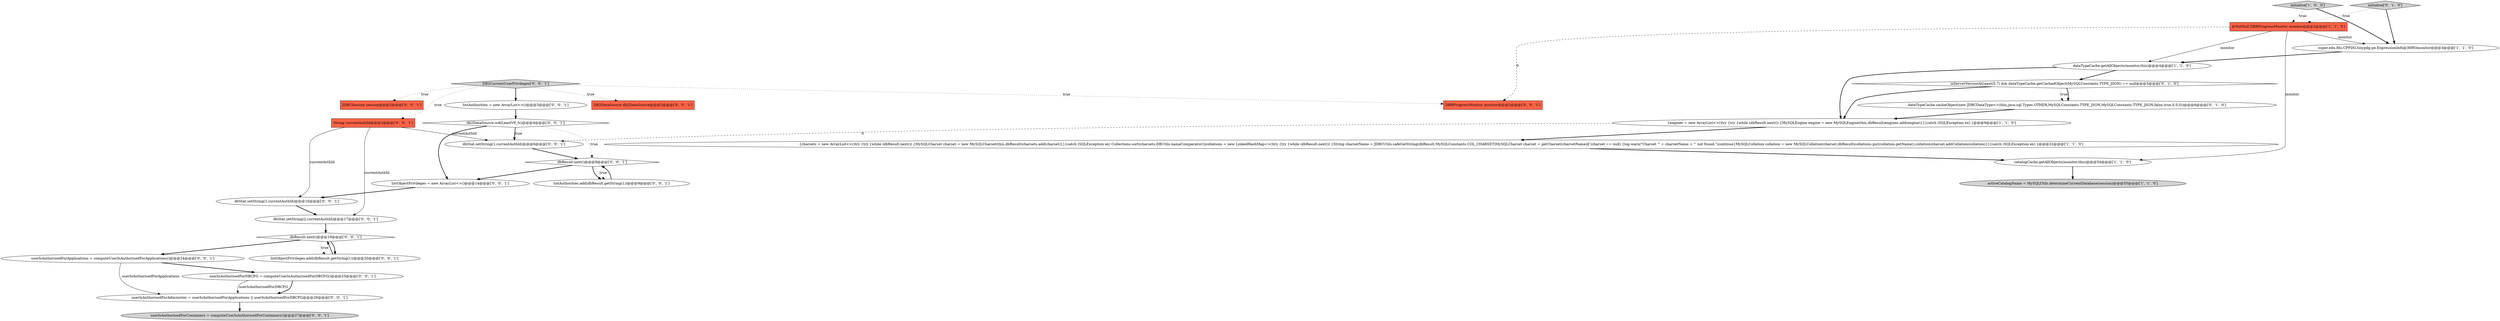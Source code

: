 digraph {
20 [style = filled, label = "userIsAuthorisedForApplications = computeUserIsAuthorisedForApplications()@@@24@@@['0', '0', '1']", fillcolor = white, shape = ellipse image = "AAA0AAABBB3BBB"];
14 [style = filled, label = "userIsAuthorisedForContainers = computeUserIsAuthorisedForContainers()@@@27@@@['0', '0', '1']", fillcolor = lightgray, shape = ellipse image = "AAA0AAABBB3BBB"];
21 [style = filled, label = "userIsAuthorisedForAdminister = userIsAuthorisedForApplications || userIsAuthorisedForDBCFG@@@26@@@['0', '0', '1']", fillcolor = white, shape = ellipse image = "AAA0AAABBB3BBB"];
19 [style = filled, label = "dbStat.setString(1,currentAuthId)@@@6@@@['0', '0', '1']", fillcolor = white, shape = ellipse image = "AAA0AAABBB3BBB"];
28 [style = filled, label = "dbResult.next()@@@19@@@['0', '0', '1']", fillcolor = white, shape = diamond image = "AAA0AAABBB3BBB"];
11 [style = filled, label = "DB2DataSource db2DataSource@@@2@@@['0', '0', '1']", fillcolor = tomato, shape = box image = "AAA0AAABBB3BBB"];
3 [style = filled, label = "{engines = new ArrayList<>()try {try {while (dbResult.next()) {MySQLEngine engine = new MySQLEngine(this,dbResult)engines.add(engine)}}}catch (SQLException ex) }@@@9@@@['1', '1', '0']", fillcolor = white, shape = ellipse image = "AAA0AAABBB1BBB"];
25 [style = filled, label = "db2DataSource.isAtLeastV9_5()@@@4@@@['0', '0', '1']", fillcolor = white, shape = diamond image = "AAA0AAABBB3BBB"];
2 [style = filled, label = "@NotNull DBRProgressMonitor monitor@@@2@@@['1', '1', '0']", fillcolor = tomato, shape = box image = "AAA0AAABBB1BBB"];
10 [style = filled, label = "dataTypeCache.cacheObject(new JDBCDataType<>(this,java.sql.Types.OTHER,MySQLConstants.TYPE_JSON,MySQLConstants.TYPE_JSON,false,true,0,0,0))@@@6@@@['0', '1', '0']", fillcolor = white, shape = ellipse image = "AAA1AAABBB2BBB"];
8 [style = filled, label = "initialize['0', '1', '0']", fillcolor = lightgray, shape = diamond image = "AAA0AAABBB2BBB"];
5 [style = filled, label = "activeCatalogName = MySQLUtils.determineCurrentDatabase(session)@@@55@@@['1', '1', '0']", fillcolor = lightgray, shape = ellipse image = "AAA0AAABBB1BBB"];
27 [style = filled, label = "DBRProgressMonitor monitor@@@2@@@['0', '0', '1']", fillcolor = tomato, shape = box image = "AAA0AAABBB3BBB"];
24 [style = filled, label = "JDBCSession session@@@2@@@['0', '0', '1']", fillcolor = tomato, shape = box image = "AAA0AAABBB3BBB"];
23 [style = filled, label = "listAuthorities = new ArrayList<>()@@@3@@@['0', '0', '1']", fillcolor = white, shape = ellipse image = "AAA0AAABBB3BBB"];
4 [style = filled, label = "dataTypeCache.getAllObjects(monitor,this)@@@4@@@['1', '1', '0']", fillcolor = white, shape = ellipse image = "AAA0AAABBB1BBB"];
15 [style = filled, label = "listAuthorities.add(dbResult.getString(1))@@@9@@@['0', '0', '1']", fillcolor = white, shape = ellipse image = "AAA0AAABBB3BBB"];
7 [style = filled, label = "super.edu.fdu.CPPDG.tinypdg.pe.ExpressionInfo@36f93monitor@@@3@@@['1', '1', '0']", fillcolor = white, shape = ellipse image = "AAA0AAABBB1BBB"];
1 [style = filled, label = "initialize['1', '0', '0']", fillcolor = lightgray, shape = diamond image = "AAA0AAABBB1BBB"];
13 [style = filled, label = "listObjectPrivileges = new ArrayList<>()@@@14@@@['0', '0', '1']", fillcolor = white, shape = ellipse image = "AAA0AAABBB3BBB"];
17 [style = filled, label = "String currentAuthId@@@2@@@['0', '0', '1']", fillcolor = tomato, shape = box image = "AAA0AAABBB3BBB"];
26 [style = filled, label = "dbStat.setString(1,currentAuthId)@@@16@@@['0', '0', '1']", fillcolor = white, shape = ellipse image = "AAA0AAABBB3BBB"];
9 [style = filled, label = "isServerVersionAtLeast(5,7) && dataTypeCache.getCachedObject(MySQLConstants.TYPE_JSON) == null@@@5@@@['0', '1', '0']", fillcolor = white, shape = diamond image = "AAA1AAABBB2BBB"];
16 [style = filled, label = "dbStat.setString(2,currentAuthId)@@@17@@@['0', '0', '1']", fillcolor = white, shape = ellipse image = "AAA0AAABBB3BBB"];
0 [style = filled, label = "catalogCache.getAllObjects(monitor,this)@@@54@@@['1', '1', '0']", fillcolor = white, shape = ellipse image = "AAA0AAABBB1BBB"];
22 [style = filled, label = "DB2CurrentUserPrivileges['0', '0', '1']", fillcolor = lightgray, shape = diamond image = "AAA0AAABBB3BBB"];
12 [style = filled, label = "dbResult.next()@@@8@@@['0', '0', '1']", fillcolor = white, shape = diamond image = "AAA0AAABBB3BBB"];
6 [style = filled, label = "{charsets = new ArrayList<>()try {try {while (dbResult.next()) {MySQLCharset charset = new MySQLCharset(this,dbResult)charsets.add(charset)}}}catch (SQLException ex) Collections.sort(charsets,DBUtils.nameComparator())collations = new LinkedHashMap<>()try {try {while (dbResult.next()) {String charsetName = JDBCUtils.safeGetString(dbResult,MySQLConstants.COL_CHARSET)MySQLCharset charset = getCharset(charsetName)if (charset == null) {log.warn(\"Charset '\" + charsetName + \"' not found.\")continue}MySQLCollation collation = new MySQLCollation(charset,dbResult)collations.put(collation.getName(),collation)charset.addCollation(collation)}}}catch (SQLException ex) }@@@22@@@['1', '1', '0']", fillcolor = white, shape = ellipse image = "AAA0AAABBB1BBB"];
29 [style = filled, label = "userIsAuthorisedForDBCFG = computeUserIsAuthorisedForDBCFG()@@@25@@@['0', '0', '1']", fillcolor = white, shape = ellipse image = "AAA0AAABBB3BBB"];
18 [style = filled, label = "listObjectPrivileges.add(dbResult.getString(1))@@@20@@@['0', '0', '1']", fillcolor = white, shape = ellipse image = "AAA0AAABBB3BBB"];
3->19 [style = dashed, label="0"];
13->26 [style = bold, label=""];
29->21 [style = bold, label=""];
29->21 [style = solid, label="userIsAuthorisedForDBCFG"];
21->14 [style = bold, label=""];
23->25 [style = bold, label=""];
25->12 [style = dotted, label="true"];
26->16 [style = bold, label=""];
28->20 [style = bold, label=""];
15->12 [style = bold, label=""];
25->19 [style = bold, label=""];
12->15 [style = bold, label=""];
6->0 [style = bold, label=""];
9->3 [style = bold, label=""];
2->27 [style = dashed, label="0"];
12->15 [style = dotted, label="true"];
20->21 [style = solid, label="userIsAuthorisedForApplications"];
8->2 [style = dotted, label="true"];
22->11 [style = dotted, label="true"];
18->28 [style = bold, label=""];
10->3 [style = bold, label=""];
17->26 [style = solid, label="currentAuthId"];
12->13 [style = bold, label=""];
3->6 [style = bold, label=""];
9->10 [style = dotted, label="true"];
22->27 [style = dotted, label="true"];
2->0 [style = solid, label="monitor"];
22->24 [style = dotted, label="true"];
7->4 [style = bold, label=""];
25->19 [style = dotted, label="true"];
2->7 [style = solid, label="monitor"];
4->9 [style = bold, label=""];
25->13 [style = bold, label=""];
17->19 [style = solid, label="currentAuthId"];
28->18 [style = bold, label=""];
2->4 [style = solid, label="monitor"];
20->29 [style = bold, label=""];
16->28 [style = bold, label=""];
1->2 [style = dotted, label="true"];
8->7 [style = bold, label=""];
22->23 [style = bold, label=""];
1->7 [style = bold, label=""];
0->5 [style = bold, label=""];
17->16 [style = solid, label="currentAuthId"];
19->12 [style = bold, label=""];
28->18 [style = dotted, label="true"];
4->3 [style = bold, label=""];
22->17 [style = dotted, label="true"];
9->10 [style = bold, label=""];
}
